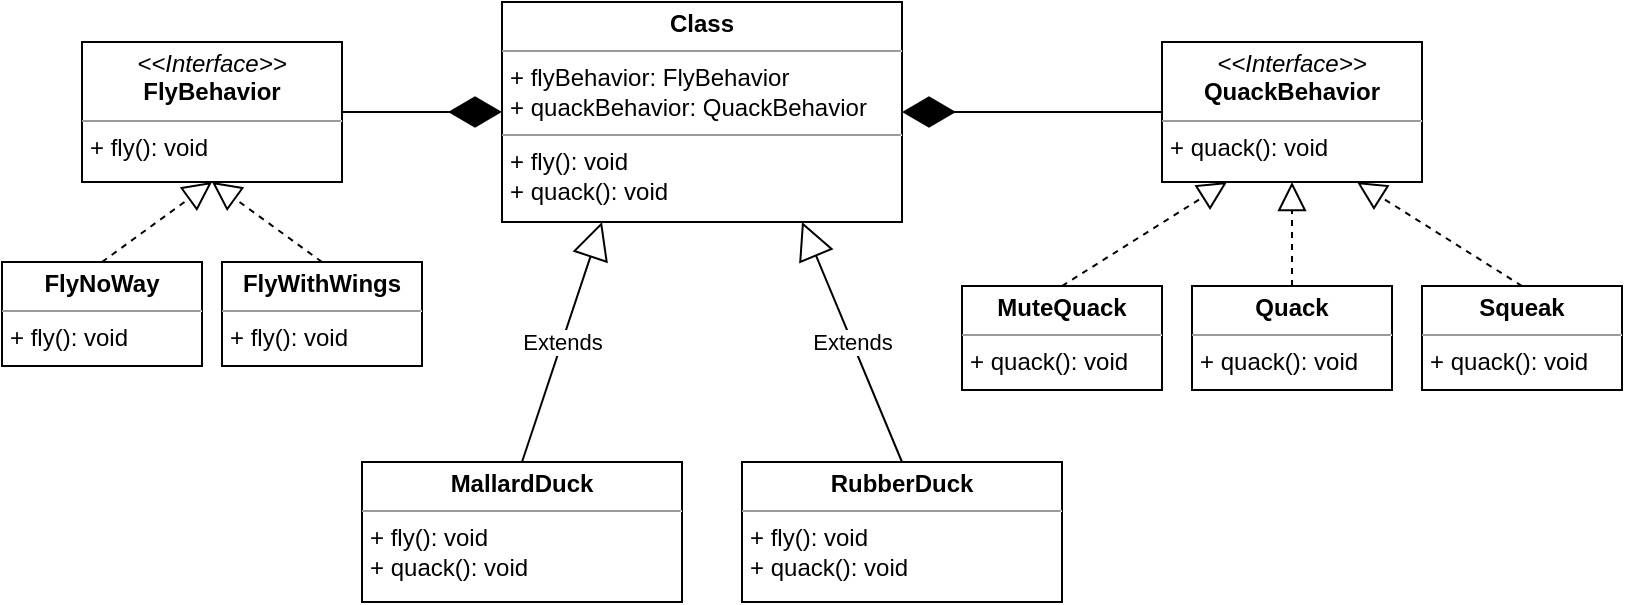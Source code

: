 <mxfile version="17.2.4" type="device"><diagram id="45k9G_IiT33HPhmeNGpD" name="Page-1"><mxGraphModel dx="2249" dy="697" grid="1" gridSize="10" guides="1" tooltips="1" connect="1" arrows="1" fold="1" page="1" pageScale="1" pageWidth="827" pageHeight="1169" math="0" shadow="0"><root><mxCell id="0"/><mxCell id="1" parent="0"/><mxCell id="xLDRBm1s6ZTiN6nc1bmI-32" value="&lt;p style=&quot;margin: 0px ; margin-top: 4px ; text-align: center&quot;&gt;&lt;b&gt;MallardDuck&lt;/b&gt;&lt;/p&gt;&lt;hr size=&quot;1&quot;&gt;&lt;p style=&quot;margin: 0px ; margin-left: 4px&quot;&gt;+ fly(): void&lt;br&gt;+ quack(): void&lt;br&gt;&lt;/p&gt;" style="verticalAlign=top;align=left;overflow=fill;fontSize=12;fontFamily=Helvetica;html=1;" vertex="1" parent="1"><mxGeometry y="460" width="160" height="70" as="geometry"/></mxCell><object label="&lt;p style=&quot;margin: 0px ; margin-top: 4px ; text-align: center&quot;&gt;&lt;i&gt;&amp;lt;&amp;lt;Interface&amp;gt;&amp;gt;&lt;/i&gt;&lt;br&gt;&lt;b&gt;FlyBehavior&lt;/b&gt;&lt;/p&gt;&lt;hr size=&quot;1&quot;&gt;&lt;p style=&quot;margin: 0px ; margin-left: 4px&quot;&gt;+ fly(): void&lt;br&gt;&lt;/p&gt;" id="xLDRBm1s6ZTiN6nc1bmI-33"><mxCell style="verticalAlign=top;align=left;overflow=fill;fontSize=12;fontFamily=Helvetica;html=1;" vertex="1" parent="1"><mxGeometry x="-140" y="250" width="130" height="70" as="geometry"/></mxCell></object><object label="&lt;p style=&quot;margin: 0px ; margin-top: 4px ; text-align: center&quot;&gt;&lt;i&gt;&amp;lt;&amp;lt;Interface&amp;gt;&amp;gt;&lt;/i&gt;&lt;br&gt;&lt;b&gt;QuackBehavior&lt;/b&gt;&lt;/p&gt;&lt;hr size=&quot;1&quot;&gt;&lt;p style=&quot;margin: 0px ; margin-left: 4px&quot;&gt;+ quack(): void&lt;br&gt;&lt;/p&gt;" id="xLDRBm1s6ZTiN6nc1bmI-34"><mxCell style="verticalAlign=top;align=left;overflow=fill;fontSize=12;fontFamily=Helvetica;html=1;" vertex="1" parent="1"><mxGeometry x="400" y="250" width="130" height="70" as="geometry"/></mxCell></object><mxCell id="xLDRBm1s6ZTiN6nc1bmI-36" value="&lt;p style=&quot;margin: 0px ; margin-top: 4px ; text-align: center&quot;&gt;&lt;b&gt;FlyNoWay&lt;/b&gt;&lt;/p&gt;&lt;hr size=&quot;1&quot;&gt;&lt;p style=&quot;margin: 0px ; margin-left: 4px&quot;&gt;&lt;/p&gt;&lt;p style=&quot;margin: 0px ; margin-left: 4px&quot;&gt;+ fly(): void&lt;/p&gt;" style="verticalAlign=top;align=left;overflow=fill;fontSize=12;fontFamily=Helvetica;html=1;" vertex="1" parent="1"><mxGeometry x="-180" y="360" width="100" height="52" as="geometry"/></mxCell><mxCell id="xLDRBm1s6ZTiN6nc1bmI-37" value="&lt;p style=&quot;margin: 0px ; margin-top: 4px ; text-align: center&quot;&gt;&lt;b&gt;FlyWithWings&lt;/b&gt;&lt;/p&gt;&lt;hr size=&quot;1&quot;&gt;&lt;p style=&quot;margin: 0px ; margin-left: 4px&quot;&gt;&lt;/p&gt;&lt;p style=&quot;margin: 0px ; margin-left: 4px&quot;&gt;+ fly(): void&lt;/p&gt;" style="verticalAlign=top;align=left;overflow=fill;fontSize=12;fontFamily=Helvetica;html=1;" vertex="1" parent="1"><mxGeometry x="-70" y="360" width="100" height="52" as="geometry"/></mxCell><mxCell id="xLDRBm1s6ZTiN6nc1bmI-39" value="" style="endArrow=block;dashed=1;endFill=0;endSize=12;html=1;rounded=0;entryX=0.5;entryY=1;entryDx=0;entryDy=0;exitX=0.5;exitY=0;exitDx=0;exitDy=0;" edge="1" parent="1" source="xLDRBm1s6ZTiN6nc1bmI-36" target="xLDRBm1s6ZTiN6nc1bmI-33"><mxGeometry width="160" relative="1" as="geometry"><mxPoint x="-180" y="378" as="sourcePoint"/><mxPoint x="-20" y="378" as="targetPoint"/></mxGeometry></mxCell><mxCell id="xLDRBm1s6ZTiN6nc1bmI-41" value="" style="endArrow=block;dashed=1;endFill=0;endSize=12;html=1;rounded=0;entryX=0.5;entryY=1;entryDx=0;entryDy=0;exitX=0.5;exitY=0;exitDx=0;exitDy=0;" edge="1" parent="1" source="xLDRBm1s6ZTiN6nc1bmI-37" target="xLDRBm1s6ZTiN6nc1bmI-33"><mxGeometry width="160" relative="1" as="geometry"><mxPoint x="-120" y="426" as="sourcePoint"/><mxPoint x="-50" y="348" as="targetPoint"/></mxGeometry></mxCell><mxCell id="xLDRBm1s6ZTiN6nc1bmI-42" value="&lt;p style=&quot;margin: 0px ; margin-top: 4px ; text-align: center&quot;&gt;&lt;b&gt;MuteQuack&lt;/b&gt;&lt;/p&gt;&lt;hr size=&quot;1&quot;&gt;&lt;p style=&quot;margin: 0px ; margin-left: 4px&quot;&gt;&lt;/p&gt;&lt;p style=&quot;margin: 0px ; margin-left: 4px&quot;&gt;+ quack(): void&lt;/p&gt;" style="verticalAlign=top;align=left;overflow=fill;fontSize=12;fontFamily=Helvetica;html=1;" vertex="1" parent="1"><mxGeometry x="300" y="372" width="100" height="52" as="geometry"/></mxCell><mxCell id="xLDRBm1s6ZTiN6nc1bmI-43" value="&lt;p style=&quot;margin: 0px ; margin-top: 4px ; text-align: center&quot;&gt;&lt;b&gt;Squeak&lt;/b&gt;&lt;/p&gt;&lt;hr size=&quot;1&quot;&gt;&lt;p style=&quot;margin: 0px ; margin-left: 4px&quot;&gt;&lt;/p&gt;&lt;p style=&quot;margin: 0px ; margin-left: 4px&quot;&gt;+ quack(): void&lt;/p&gt;" style="verticalAlign=top;align=left;overflow=fill;fontSize=12;fontFamily=Helvetica;html=1;" vertex="1" parent="1"><mxGeometry x="530" y="372" width="100" height="52" as="geometry"/></mxCell><mxCell id="xLDRBm1s6ZTiN6nc1bmI-44" value="&lt;p style=&quot;margin: 0px ; margin-top: 4px ; text-align: center&quot;&gt;&lt;b&gt;Quack&lt;/b&gt;&lt;/p&gt;&lt;hr size=&quot;1&quot;&gt;&lt;p style=&quot;margin: 0px ; margin-left: 4px&quot;&gt;&lt;/p&gt;&lt;p style=&quot;margin: 0px ; margin-left: 4px&quot;&gt;+ quack(): void&lt;/p&gt;" style="verticalAlign=top;align=left;overflow=fill;fontSize=12;fontFamily=Helvetica;html=1;" vertex="1" parent="1"><mxGeometry x="415" y="372" width="100" height="52" as="geometry"/></mxCell><mxCell id="xLDRBm1s6ZTiN6nc1bmI-46" value="" style="endArrow=block;dashed=1;endFill=0;endSize=12;html=1;rounded=0;entryX=0.25;entryY=1;entryDx=0;entryDy=0;exitX=0.5;exitY=0;exitDx=0;exitDy=0;" edge="1" parent="1" source="xLDRBm1s6ZTiN6nc1bmI-42" target="xLDRBm1s6ZTiN6nc1bmI-34"><mxGeometry width="160" relative="1" as="geometry"><mxPoint x="285" y="340" as="sourcePoint"/><mxPoint x="445" y="340" as="targetPoint"/></mxGeometry></mxCell><mxCell id="xLDRBm1s6ZTiN6nc1bmI-47" value="" style="endArrow=block;dashed=1;endFill=0;endSize=12;html=1;rounded=0;entryX=0.5;entryY=1;entryDx=0;entryDy=0;exitX=0.5;exitY=0;exitDx=0;exitDy=0;" edge="1" parent="1" source="xLDRBm1s6ZTiN6nc1bmI-44" target="xLDRBm1s6ZTiN6nc1bmI-34"><mxGeometry width="160" relative="1" as="geometry"><mxPoint x="295" y="382" as="sourcePoint"/><mxPoint x="475" y="300" as="targetPoint"/></mxGeometry></mxCell><mxCell id="xLDRBm1s6ZTiN6nc1bmI-48" value="" style="endArrow=block;dashed=1;endFill=0;endSize=12;html=1;rounded=0;entryX=0.75;entryY=1;entryDx=0;entryDy=0;exitX=0.5;exitY=0;exitDx=0;exitDy=0;" edge="1" parent="1" source="xLDRBm1s6ZTiN6nc1bmI-43" target="xLDRBm1s6ZTiN6nc1bmI-34"><mxGeometry width="160" relative="1" as="geometry"><mxPoint x="475" y="382" as="sourcePoint"/><mxPoint x="475" y="300" as="targetPoint"/></mxGeometry></mxCell><mxCell id="xLDRBm1s6ZTiN6nc1bmI-54" value="&lt;p style=&quot;margin: 0px ; margin-top: 4px ; text-align: center&quot;&gt;&lt;b&gt;Class&lt;/b&gt;&lt;/p&gt;&lt;hr size=&quot;1&quot;&gt;&lt;p style=&quot;margin: 0px ; margin-left: 4px&quot;&gt;+ flyBehavior: FlyBehavior&lt;/p&gt;&lt;p style=&quot;margin: 0px ; margin-left: 4px&quot;&gt;+ quackBehavior: QuackBehavior&lt;/p&gt;&lt;hr size=&quot;1&quot;&gt;&lt;p style=&quot;margin: 0px ; margin-left: 4px&quot;&gt;+ fly(): void&lt;/p&gt;&lt;p style=&quot;margin: 0px ; margin-left: 4px&quot;&gt;+ quack(): void&lt;/p&gt;" style="verticalAlign=top;align=left;overflow=fill;fontSize=12;fontFamily=Helvetica;html=1;" vertex="1" parent="1"><mxGeometry x="70" y="230" width="200" height="110" as="geometry"/></mxCell><mxCell id="xLDRBm1s6ZTiN6nc1bmI-56" value="" style="endArrow=diamondThin;endFill=1;endSize=24;html=1;rounded=0;entryX=1;entryY=0.5;entryDx=0;entryDy=0;exitX=0;exitY=0.5;exitDx=0;exitDy=0;" edge="1" parent="1" source="xLDRBm1s6ZTiN6nc1bmI-34" target="xLDRBm1s6ZTiN6nc1bmI-54"><mxGeometry width="160" relative="1" as="geometry"><mxPoint x="505" y="250" as="sourcePoint"/><mxPoint x="305" y="285" as="targetPoint"/></mxGeometry></mxCell><mxCell id="xLDRBm1s6ZTiN6nc1bmI-57" value="" style="endArrow=diamondThin;endFill=1;endSize=24;html=1;rounded=0;entryX=0;entryY=0.5;entryDx=0;entryDy=0;exitX=1;exitY=0.5;exitDx=0;exitDy=0;" edge="1" parent="1" source="xLDRBm1s6ZTiN6nc1bmI-33" target="xLDRBm1s6ZTiN6nc1bmI-54"><mxGeometry width="160" relative="1" as="geometry"><mxPoint x="-140" y="290" as="sourcePoint"/><mxPoint x="20" y="290" as="targetPoint"/></mxGeometry></mxCell><mxCell id="xLDRBm1s6ZTiN6nc1bmI-58" value="Extends" style="endArrow=block;endSize=16;endFill=0;html=1;rounded=0;entryX=0.75;entryY=1;entryDx=0;entryDy=0;exitX=0.5;exitY=0;exitDx=0;exitDy=0;" edge="1" parent="1" source="xLDRBm1s6ZTiN6nc1bmI-59" target="xLDRBm1s6ZTiN6nc1bmI-54"><mxGeometry width="160" relative="1" as="geometry"><mxPoint x="200" y="550" as="sourcePoint"/><mxPoint x="360" y="550" as="targetPoint"/></mxGeometry></mxCell><mxCell id="xLDRBm1s6ZTiN6nc1bmI-59" value="&lt;p style=&quot;margin: 0px ; margin-top: 4px ; text-align: center&quot;&gt;&lt;b&gt;RubberDuck&lt;/b&gt;&lt;/p&gt;&lt;hr size=&quot;1&quot;&gt;&lt;p style=&quot;margin: 0px ; margin-left: 4px&quot;&gt;+ fly(): void&lt;br&gt;+ quack(): void&lt;br&gt;&lt;/p&gt;" style="verticalAlign=top;align=left;overflow=fill;fontSize=12;fontFamily=Helvetica;html=1;" vertex="1" parent="1"><mxGeometry x="190" y="460" width="160" height="70" as="geometry"/></mxCell><mxCell id="xLDRBm1s6ZTiN6nc1bmI-60" value="Extends" style="endArrow=block;endSize=16;endFill=0;html=1;rounded=0;entryX=0.25;entryY=1;entryDx=0;entryDy=0;exitX=0.5;exitY=0;exitDx=0;exitDy=0;" edge="1" parent="1" source="xLDRBm1s6ZTiN6nc1bmI-32" target="xLDRBm1s6ZTiN6nc1bmI-54"><mxGeometry width="160" relative="1" as="geometry"><mxPoint x="190" y="290" as="sourcePoint"/><mxPoint x="350" y="290" as="targetPoint"/></mxGeometry></mxCell></root></mxGraphModel></diagram></mxfile>